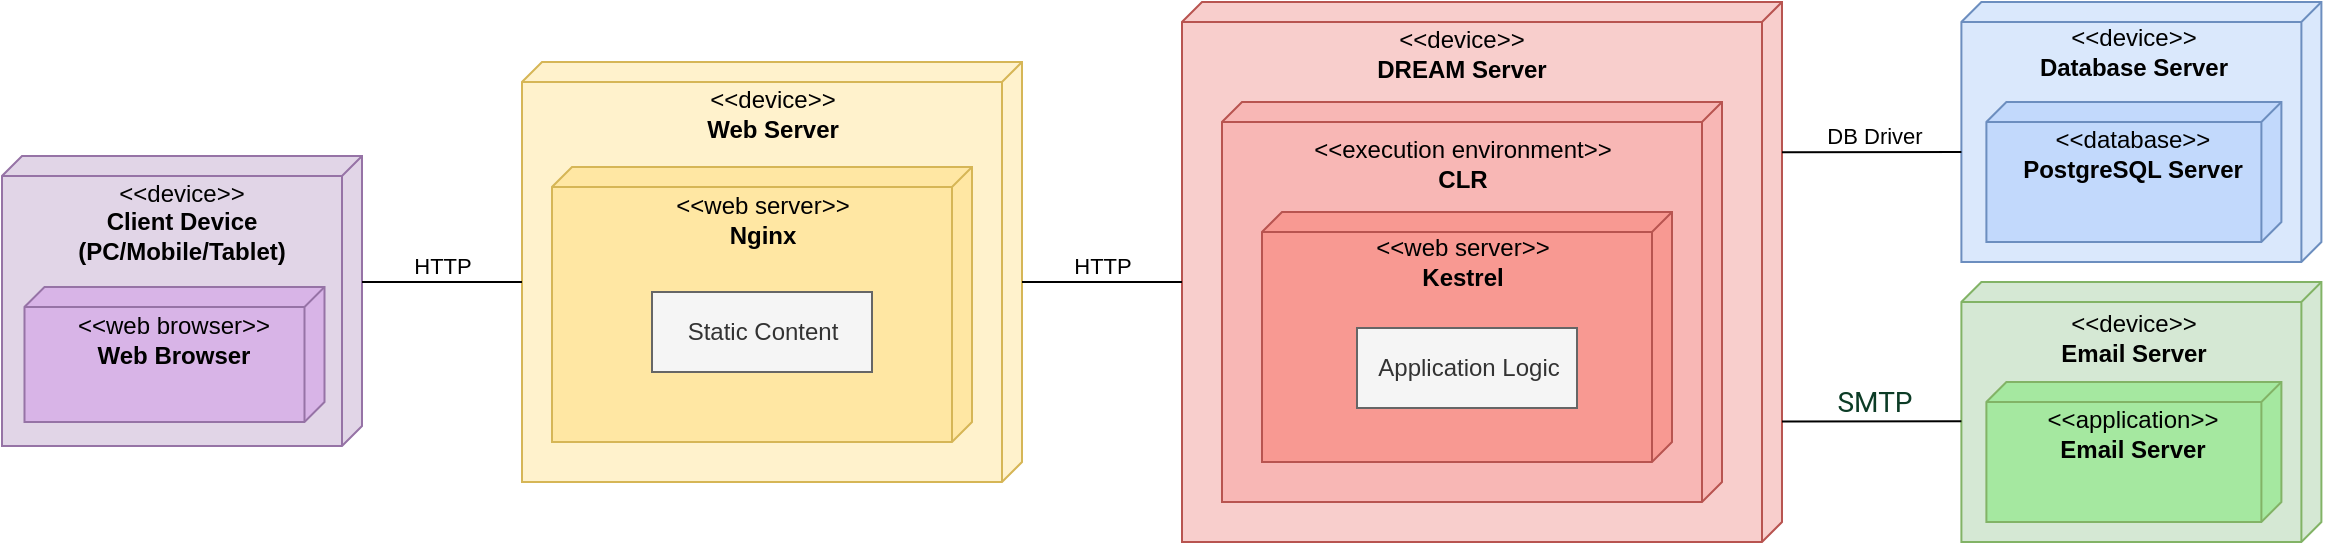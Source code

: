 <mxfile version="16.1.0" type="device"><diagram id="CdzgwIZwTwGvmd196NND" name="Page-1"><mxGraphModel dx="474" dy="249" grid="1" gridSize="10" guides="1" tooltips="1" connect="1" arrows="1" fold="1" page="1" pageScale="1" pageWidth="850" pageHeight="1100" math="0" shadow="0"><root><mxCell id="0"/><mxCell id="1" parent="0"/><mxCell id="Oh4KyhfIQl6avhCiXBU_-29" value="" style="verticalAlign=top;align=left;spacingTop=8;spacingLeft=2;spacingRight=12;shape=cube;size=10;direction=south;fontStyle=4;html=1;fillColor=#dae8fc;strokeColor=#6c8ebf;" parent="1" vertex="1"><mxGeometry x="1039.7" y="150" width="180" height="130" as="geometry"/></mxCell><mxCell id="Oh4KyhfIQl6avhCiXBU_-30" value="&amp;lt;&amp;lt;device&amp;gt;&amp;gt;&lt;br&gt;&lt;b&gt;Database Server&lt;/b&gt;" style="text;html=1;strokeColor=none;fillColor=none;align=center;verticalAlign=middle;whiteSpace=wrap;rounded=0;fontFamily=Helvetica;" parent="1" vertex="1"><mxGeometry x="1070.95" y="160" width="110" height="30" as="geometry"/></mxCell><mxCell id="Oh4KyhfIQl6avhCiXBU_-31" value="" style="verticalAlign=top;align=left;spacingTop=8;spacingLeft=2;spacingRight=12;shape=cube;size=10;direction=south;fontStyle=4;html=1;fillColor=#C2D9FC;strokeColor=#6c8ebf;" parent="1" vertex="1"><mxGeometry x="1052.2" y="200" width="147.5" height="70" as="geometry"/></mxCell><mxCell id="Oh4KyhfIQl6avhCiXBU_-32" value="&amp;lt;&amp;lt;database&amp;gt;&amp;gt;&lt;br&gt;&lt;b&gt;PostgreSQL Server&lt;/b&gt;" style="text;html=1;strokeColor=none;fillColor=none;align=center;verticalAlign=middle;whiteSpace=wrap;rounded=0;fontFamily=Helvetica;" parent="1" vertex="1"><mxGeometry x="1065.48" y="211" width="120.95" height="30" as="geometry"/></mxCell><mxCell id="Oh4KyhfIQl6avhCiXBU_-42" value="" style="verticalAlign=top;align=left;spacingTop=8;spacingLeft=2;spacingRight=12;shape=cube;size=10;direction=south;fontStyle=4;html=1;fontFamily=Helvetica;fillColor=#f8cecc;strokeColor=#b85450;" parent="1" vertex="1"><mxGeometry x="650" y="150" width="300" height="270" as="geometry"/></mxCell><mxCell id="Oh4KyhfIQl6avhCiXBU_-43" value="&amp;lt;&amp;lt;device&amp;gt;&amp;gt;&lt;br&gt;&lt;b&gt;DREAM Server&lt;/b&gt;" style="text;html=1;strokeColor=none;fillColor=none;align=center;verticalAlign=middle;whiteSpace=wrap;rounded=0;fontFamily=Helvetica;" parent="1" vertex="1"><mxGeometry x="735" y="161" width="110" height="30" as="geometry"/></mxCell><mxCell id="Oh4KyhfIQl6avhCiXBU_-44" value="" style="verticalAlign=top;align=left;spacingTop=8;spacingLeft=2;spacingRight=12;shape=cube;size=10;direction=south;fontStyle=4;html=1;fontFamily=Helvetica;fillColor=#F8B7B5;strokeColor=#b85450;" parent="1" vertex="1"><mxGeometry x="670" y="200" width="250" height="200" as="geometry"/></mxCell><mxCell id="Oh4KyhfIQl6avhCiXBU_-45" value="&amp;lt;&amp;lt;execution environment&amp;gt;&amp;gt;&lt;br&gt;&lt;b&gt;CLR&lt;/b&gt;" style="text;html=1;strokeColor=none;fillColor=none;align=center;verticalAlign=middle;whiteSpace=wrap;rounded=0;fontFamily=Helvetica;" parent="1" vertex="1"><mxGeometry x="707.5" y="216" width="165" height="30" as="geometry"/></mxCell><mxCell id="Oh4KyhfIQl6avhCiXBU_-46" value="" style="verticalAlign=top;align=left;spacingTop=8;spacingLeft=2;spacingRight=12;shape=cube;size=10;direction=south;fontStyle=4;html=1;fontFamily=Helvetica;fillColor=#F89992;strokeColor=#b85450;" parent="1" vertex="1"><mxGeometry x="690" y="255" width="205" height="125" as="geometry"/></mxCell><mxCell id="Oh4KyhfIQl6avhCiXBU_-47" value="&amp;lt;&amp;lt;web server&amp;gt;&amp;gt;&lt;br&gt;&lt;b&gt;Kestrel&lt;/b&gt;" style="text;html=1;strokeColor=none;fillColor=none;align=center;verticalAlign=middle;whiteSpace=wrap;rounded=0;fontFamily=Helvetica;" parent="1" vertex="1"><mxGeometry x="707.5" y="265" width="165" height="30" as="geometry"/></mxCell><mxCell id="Oh4KyhfIQl6avhCiXBU_-52" value="" style="endArrow=none;html=1;rounded=0;fontFamily=Helvetica;exitX=0.445;exitY=-0.001;exitDx=0;exitDy=0;exitPerimeter=0;entryX=0;entryY=0;entryDx=75;entryDy=180;entryPerimeter=0;" parent="1" target="Oh4KyhfIQl6avhCiXBU_-29" edge="1"><mxGeometry width="50" height="50" relative="1" as="geometry"><mxPoint x="950" y="225.15" as="sourcePoint"/><mxPoint x="1079.7" y="345" as="targetPoint"/></mxGeometry></mxCell><mxCell id="Oh4KyhfIQl6avhCiXBU_-53" value="DB Driver" style="edgeLabel;html=1;align=center;verticalAlign=middle;resizable=0;points=[];fontFamily=Helvetica;" parent="Oh4KyhfIQl6avhCiXBU_-52" vertex="1" connectable="0"><mxGeometry x="0.228" y="-2" relative="1" as="geometry"><mxPoint x="-9" y="-10" as="offset"/></mxGeometry></mxCell><mxCell id="Oh4KyhfIQl6avhCiXBU_-54" value="" style="verticalAlign=top;align=left;spacingTop=8;spacingLeft=2;spacingRight=12;shape=cube;size=10;direction=south;fontStyle=4;html=1;fillColor=#d5e8d4;strokeColor=#82b366;" parent="1" vertex="1"><mxGeometry x="1039.7" y="290" width="180" height="130" as="geometry"/></mxCell><mxCell id="Oh4KyhfIQl6avhCiXBU_-55" value="&amp;lt;&amp;lt;device&amp;gt;&amp;gt;&lt;br&gt;&lt;b&gt;Email Server&lt;/b&gt;" style="text;html=1;strokeColor=none;fillColor=none;align=center;verticalAlign=middle;whiteSpace=wrap;rounded=0;fontFamily=Helvetica;" parent="1" vertex="1"><mxGeometry x="1070.95" y="302.5" width="110" height="30" as="geometry"/></mxCell><mxCell id="Oh4KyhfIQl6avhCiXBU_-56" value="" style="endArrow=none;html=1;rounded=0;fontFamily=Helvetica;exitX=0.445;exitY=-0.001;exitDx=0;exitDy=0;exitPerimeter=0;entryX=0;entryY=0;entryDx=75;entryDy=180;entryPerimeter=0;" parent="1" edge="1"><mxGeometry width="50" height="50" relative="1" as="geometry"><mxPoint x="950" y="359.81" as="sourcePoint"/><mxPoint x="1039.7" y="359.66" as="targetPoint"/></mxGeometry></mxCell><mxCell id="Oh4KyhfIQl6avhCiXBU_-57" value="&lt;span style=&quot;color: rgb(12 , 60 , 38) ; font-family: &amp;#34;roboto&amp;#34; , &amp;#34;corbel&amp;#34; , &amp;#34;avenir&amp;#34; , &amp;#34;lucida grande&amp;#34; , &amp;#34;lucida sans&amp;#34; , sans-serif ; font-size: 14px&quot;&gt;SMTP&lt;/span&gt;" style="edgeLabel;html=1;align=center;verticalAlign=middle;resizable=0;points=[];fontFamily=Helvetica;" parent="Oh4KyhfIQl6avhCiXBU_-56" vertex="1" connectable="0"><mxGeometry x="0.228" y="-2" relative="1" as="geometry"><mxPoint x="-9" y="-12" as="offset"/></mxGeometry></mxCell><mxCell id="Oh4KyhfIQl6avhCiXBU_-58" value="" style="verticalAlign=top;align=left;spacingTop=8;spacingLeft=2;spacingRight=12;shape=cube;size=10;direction=south;fontStyle=4;html=1;fontFamily=Helvetica;fillColor=#fff2cc;strokeColor=#d6b656;" parent="1" vertex="1"><mxGeometry x="320" y="180" width="250" height="210" as="geometry"/></mxCell><mxCell id="Oh4KyhfIQl6avhCiXBU_-59" value="&amp;lt;&amp;lt;device&amp;gt;&amp;gt;&lt;br&gt;&lt;b&gt;Web Server&lt;/b&gt;" style="text;html=1;strokeColor=none;fillColor=none;align=center;verticalAlign=middle;whiteSpace=wrap;rounded=0;fontFamily=Helvetica;" parent="1" vertex="1"><mxGeometry x="362.5" y="191" width="165" height="30" as="geometry"/></mxCell><mxCell id="Oh4KyhfIQl6avhCiXBU_-60" value="" style="verticalAlign=top;align=left;spacingTop=8;spacingLeft=2;spacingRight=12;shape=cube;size=10;direction=south;fontStyle=4;html=1;fontFamily=Helvetica;fillColor=#FFE7A3;strokeColor=#d6b656;" parent="1" vertex="1"><mxGeometry x="335" y="232.5" width="210" height="137.5" as="geometry"/></mxCell><mxCell id="Oh4KyhfIQl6avhCiXBU_-61" value="&amp;lt;&amp;lt;web server&amp;gt;&amp;gt;&lt;br&gt;&lt;b&gt;Nginx&lt;/b&gt;" style="text;html=1;strokeColor=none;fillColor=none;align=center;verticalAlign=middle;whiteSpace=wrap;rounded=0;fontFamily=Helvetica;" parent="1" vertex="1"><mxGeometry x="357.5" y="243.5" width="165" height="30" as="geometry"/></mxCell><mxCell id="Oh4KyhfIQl6avhCiXBU_-62" value="" style="endArrow=none;html=1;rounded=0;fontFamily=Helvetica;entryX=0;entryY=0;entryDx=75;entryDy=180;entryPerimeter=0;" parent="1" edge="1"><mxGeometry width="50" height="50" relative="1" as="geometry"><mxPoint x="570" y="290" as="sourcePoint"/><mxPoint x="650.0" y="290.0" as="targetPoint"/></mxGeometry></mxCell><mxCell id="Oh4KyhfIQl6avhCiXBU_-63" value="HTTP" style="edgeLabel;html=1;align=center;verticalAlign=middle;resizable=0;points=[];fontFamily=Helvetica;" parent="Oh4KyhfIQl6avhCiXBU_-62" vertex="1" connectable="0"><mxGeometry x="0.228" y="-2" relative="1" as="geometry"><mxPoint x="-9" y="-10" as="offset"/></mxGeometry></mxCell><mxCell id="Oh4KyhfIQl6avhCiXBU_-64" value="" style="verticalAlign=top;align=left;spacingTop=8;spacingLeft=2;spacingRight=12;shape=cube;size=10;direction=south;fontStyle=4;html=1;fillColor=#e1d5e7;strokeColor=#9673a6;" parent="1" vertex="1"><mxGeometry x="60" y="227" width="180" height="145" as="geometry"/></mxCell><mxCell id="Oh4KyhfIQl6avhCiXBU_-65" value="&amp;lt;&amp;lt;device&amp;gt;&amp;gt;&lt;br&gt;&lt;b&gt;Client Device (PC/Mobile/Tablet)&lt;br&gt;&lt;/b&gt;" style="text;html=1;strokeColor=none;fillColor=none;align=center;verticalAlign=middle;whiteSpace=wrap;rounded=0;fontFamily=Helvetica;" parent="1" vertex="1"><mxGeometry x="95" y="245" width="110" height="30" as="geometry"/></mxCell><mxCell id="Oh4KyhfIQl6avhCiXBU_-66" value="" style="verticalAlign=top;align=left;spacingTop=8;spacingLeft=2;spacingRight=12;shape=cube;size=10;direction=south;fontStyle=4;html=1;fillColor=#D8B4E7;strokeColor=#9673a6;" parent="1" vertex="1"><mxGeometry x="71.25" y="292.5" width="150" height="67.5" as="geometry"/></mxCell><mxCell id="Oh4KyhfIQl6avhCiXBU_-67" value="&amp;lt;&amp;lt;web browser&amp;gt;&amp;gt;&lt;br&gt;&lt;b&gt;Web Browser&lt;/b&gt;" style="text;html=1;strokeColor=none;fillColor=none;align=center;verticalAlign=middle;whiteSpace=wrap;rounded=0;fontFamily=Helvetica;" parent="1" vertex="1"><mxGeometry x="91.25" y="304" width="110" height="30" as="geometry"/></mxCell><mxCell id="Oh4KyhfIQl6avhCiXBU_-68" value="" style="endArrow=none;html=1;rounded=0;fontFamily=Helvetica;entryX=0;entryY=0;entryDx=75;entryDy=180;entryPerimeter=0;" parent="1" edge="1"><mxGeometry width="50" height="50" relative="1" as="geometry"><mxPoint x="240" y="290" as="sourcePoint"/><mxPoint x="320.0" y="290.0" as="targetPoint"/></mxGeometry></mxCell><mxCell id="Oh4KyhfIQl6avhCiXBU_-69" value="HTTP" style="edgeLabel;html=1;align=center;verticalAlign=middle;resizable=0;points=[];fontFamily=Helvetica;" parent="Oh4KyhfIQl6avhCiXBU_-68" vertex="1" connectable="0"><mxGeometry x="0.228" y="-2" relative="1" as="geometry"><mxPoint x="-9" y="-10" as="offset"/></mxGeometry></mxCell><mxCell id="Oh4KyhfIQl6avhCiXBU_-70" value="" style="verticalAlign=top;align=left;spacingTop=8;spacingLeft=2;spacingRight=12;shape=cube;size=10;direction=south;fontStyle=4;html=1;fillColor=#A5E8A0;strokeColor=#82b366;" parent="1" vertex="1"><mxGeometry x="1052.2" y="340" width="147.5" height="70" as="geometry"/></mxCell><mxCell id="Oh4KyhfIQl6avhCiXBU_-71" value="&amp;lt;&amp;lt;application&amp;gt;&amp;gt;&lt;br&gt;&lt;b&gt;Email Server&lt;/b&gt;" style="text;html=1;strokeColor=none;fillColor=none;align=center;verticalAlign=middle;whiteSpace=wrap;rounded=0;fontFamily=Helvetica;" parent="1" vertex="1"><mxGeometry x="1065.48" y="351" width="120.95" height="30" as="geometry"/></mxCell><mxCell id="Oh4KyhfIQl6avhCiXBU_-77" value="Static Content" style="html=1;fontFamily=Helvetica;fillColor=#f5f5f5;fontColor=#333333;strokeColor=#666666;" parent="1" vertex="1"><mxGeometry x="385" y="295" width="110" height="40" as="geometry"/></mxCell><mxCell id="Oh4KyhfIQl6avhCiXBU_-79" value="Application Logic" style="html=1;fontFamily=Helvetica;fillColor=#f5f5f5;fontColor=#333333;strokeColor=#666666;" parent="1" vertex="1"><mxGeometry x="737.5" y="313" width="110" height="40" as="geometry"/></mxCell></root></mxGraphModel></diagram></mxfile>
